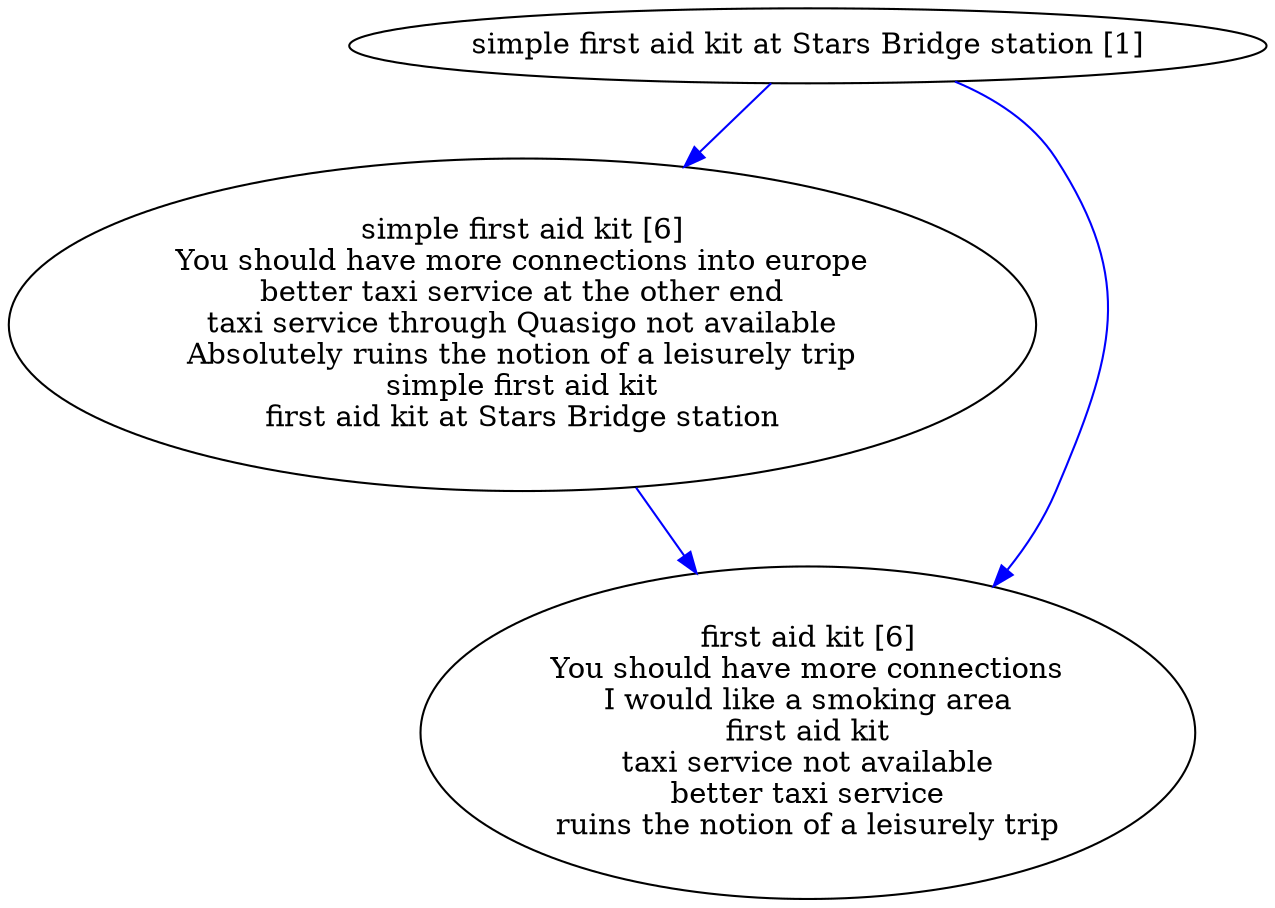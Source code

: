 digraph collapsedGraph {
"simple first aid kit [6]\nYou should have more connections into europe\nbetter taxi service at the other end\ntaxi service through Quasigo not available\nAbsolutely ruins the notion of a leisurely trip\nsimple first aid kit\nfirst aid kit at Stars Bridge station""first aid kit [6]\nYou should have more connections\nI would like a smoking area\nfirst aid kit\ntaxi service not available\nbetter taxi service\nruins the notion of a leisurely trip""simple first aid kit at Stars Bridge station [1]""simple first aid kit [6]\nYou should have more connections into europe\nbetter taxi service at the other end\ntaxi service through Quasigo not available\nAbsolutely ruins the notion of a leisurely trip\nsimple first aid kit\nfirst aid kit at Stars Bridge station" -> "first aid kit [6]\nYou should have more connections\nI would like a smoking area\nfirst aid kit\ntaxi service not available\nbetter taxi service\nruins the notion of a leisurely trip" [color=blue]
"simple first aid kit at Stars Bridge station [1]" -> "first aid kit [6]\nYou should have more connections\nI would like a smoking area\nfirst aid kit\ntaxi service not available\nbetter taxi service\nruins the notion of a leisurely trip" [color=blue]
"simple first aid kit at Stars Bridge station [1]" -> "simple first aid kit [6]\nYou should have more connections into europe\nbetter taxi service at the other end\ntaxi service through Quasigo not available\nAbsolutely ruins the notion of a leisurely trip\nsimple first aid kit\nfirst aid kit at Stars Bridge station" [color=blue]
}